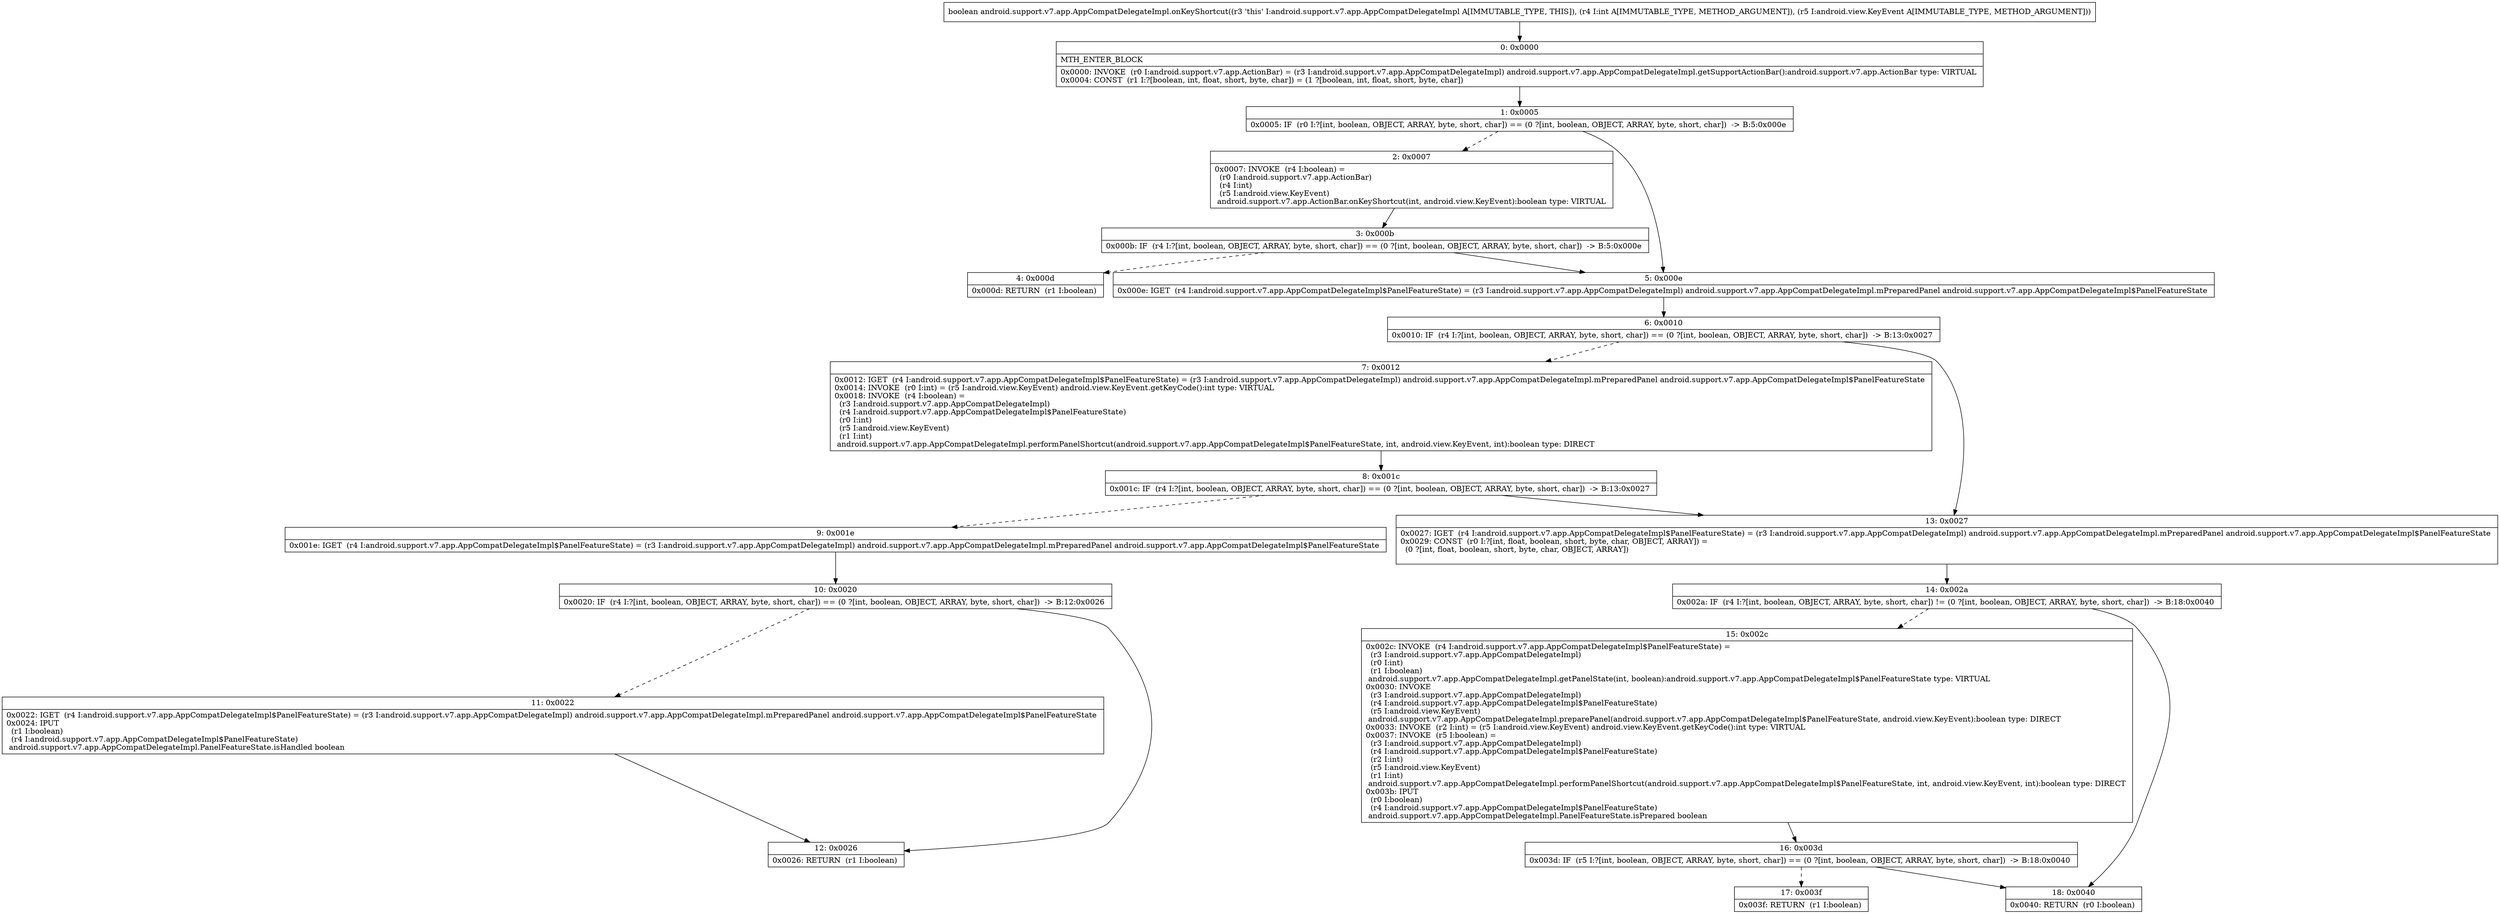 digraph "CFG forandroid.support.v7.app.AppCompatDelegateImpl.onKeyShortcut(ILandroid\/view\/KeyEvent;)Z" {
Node_0 [shape=record,label="{0\:\ 0x0000|MTH_ENTER_BLOCK\l|0x0000: INVOKE  (r0 I:android.support.v7.app.ActionBar) = (r3 I:android.support.v7.app.AppCompatDelegateImpl) android.support.v7.app.AppCompatDelegateImpl.getSupportActionBar():android.support.v7.app.ActionBar type: VIRTUAL \l0x0004: CONST  (r1 I:?[boolean, int, float, short, byte, char]) = (1 ?[boolean, int, float, short, byte, char]) \l}"];
Node_1 [shape=record,label="{1\:\ 0x0005|0x0005: IF  (r0 I:?[int, boolean, OBJECT, ARRAY, byte, short, char]) == (0 ?[int, boolean, OBJECT, ARRAY, byte, short, char])  \-\> B:5:0x000e \l}"];
Node_2 [shape=record,label="{2\:\ 0x0007|0x0007: INVOKE  (r4 I:boolean) = \l  (r0 I:android.support.v7.app.ActionBar)\l  (r4 I:int)\l  (r5 I:android.view.KeyEvent)\l android.support.v7.app.ActionBar.onKeyShortcut(int, android.view.KeyEvent):boolean type: VIRTUAL \l}"];
Node_3 [shape=record,label="{3\:\ 0x000b|0x000b: IF  (r4 I:?[int, boolean, OBJECT, ARRAY, byte, short, char]) == (0 ?[int, boolean, OBJECT, ARRAY, byte, short, char])  \-\> B:5:0x000e \l}"];
Node_4 [shape=record,label="{4\:\ 0x000d|0x000d: RETURN  (r1 I:boolean) \l}"];
Node_5 [shape=record,label="{5\:\ 0x000e|0x000e: IGET  (r4 I:android.support.v7.app.AppCompatDelegateImpl$PanelFeatureState) = (r3 I:android.support.v7.app.AppCompatDelegateImpl) android.support.v7.app.AppCompatDelegateImpl.mPreparedPanel android.support.v7.app.AppCompatDelegateImpl$PanelFeatureState \l}"];
Node_6 [shape=record,label="{6\:\ 0x0010|0x0010: IF  (r4 I:?[int, boolean, OBJECT, ARRAY, byte, short, char]) == (0 ?[int, boolean, OBJECT, ARRAY, byte, short, char])  \-\> B:13:0x0027 \l}"];
Node_7 [shape=record,label="{7\:\ 0x0012|0x0012: IGET  (r4 I:android.support.v7.app.AppCompatDelegateImpl$PanelFeatureState) = (r3 I:android.support.v7.app.AppCompatDelegateImpl) android.support.v7.app.AppCompatDelegateImpl.mPreparedPanel android.support.v7.app.AppCompatDelegateImpl$PanelFeatureState \l0x0014: INVOKE  (r0 I:int) = (r5 I:android.view.KeyEvent) android.view.KeyEvent.getKeyCode():int type: VIRTUAL \l0x0018: INVOKE  (r4 I:boolean) = \l  (r3 I:android.support.v7.app.AppCompatDelegateImpl)\l  (r4 I:android.support.v7.app.AppCompatDelegateImpl$PanelFeatureState)\l  (r0 I:int)\l  (r5 I:android.view.KeyEvent)\l  (r1 I:int)\l android.support.v7.app.AppCompatDelegateImpl.performPanelShortcut(android.support.v7.app.AppCompatDelegateImpl$PanelFeatureState, int, android.view.KeyEvent, int):boolean type: DIRECT \l}"];
Node_8 [shape=record,label="{8\:\ 0x001c|0x001c: IF  (r4 I:?[int, boolean, OBJECT, ARRAY, byte, short, char]) == (0 ?[int, boolean, OBJECT, ARRAY, byte, short, char])  \-\> B:13:0x0027 \l}"];
Node_9 [shape=record,label="{9\:\ 0x001e|0x001e: IGET  (r4 I:android.support.v7.app.AppCompatDelegateImpl$PanelFeatureState) = (r3 I:android.support.v7.app.AppCompatDelegateImpl) android.support.v7.app.AppCompatDelegateImpl.mPreparedPanel android.support.v7.app.AppCompatDelegateImpl$PanelFeatureState \l}"];
Node_10 [shape=record,label="{10\:\ 0x0020|0x0020: IF  (r4 I:?[int, boolean, OBJECT, ARRAY, byte, short, char]) == (0 ?[int, boolean, OBJECT, ARRAY, byte, short, char])  \-\> B:12:0x0026 \l}"];
Node_11 [shape=record,label="{11\:\ 0x0022|0x0022: IGET  (r4 I:android.support.v7.app.AppCompatDelegateImpl$PanelFeatureState) = (r3 I:android.support.v7.app.AppCompatDelegateImpl) android.support.v7.app.AppCompatDelegateImpl.mPreparedPanel android.support.v7.app.AppCompatDelegateImpl$PanelFeatureState \l0x0024: IPUT  \l  (r1 I:boolean)\l  (r4 I:android.support.v7.app.AppCompatDelegateImpl$PanelFeatureState)\l android.support.v7.app.AppCompatDelegateImpl.PanelFeatureState.isHandled boolean \l}"];
Node_12 [shape=record,label="{12\:\ 0x0026|0x0026: RETURN  (r1 I:boolean) \l}"];
Node_13 [shape=record,label="{13\:\ 0x0027|0x0027: IGET  (r4 I:android.support.v7.app.AppCompatDelegateImpl$PanelFeatureState) = (r3 I:android.support.v7.app.AppCompatDelegateImpl) android.support.v7.app.AppCompatDelegateImpl.mPreparedPanel android.support.v7.app.AppCompatDelegateImpl$PanelFeatureState \l0x0029: CONST  (r0 I:?[int, float, boolean, short, byte, char, OBJECT, ARRAY]) = \l  (0 ?[int, float, boolean, short, byte, char, OBJECT, ARRAY])\l \l}"];
Node_14 [shape=record,label="{14\:\ 0x002a|0x002a: IF  (r4 I:?[int, boolean, OBJECT, ARRAY, byte, short, char]) != (0 ?[int, boolean, OBJECT, ARRAY, byte, short, char])  \-\> B:18:0x0040 \l}"];
Node_15 [shape=record,label="{15\:\ 0x002c|0x002c: INVOKE  (r4 I:android.support.v7.app.AppCompatDelegateImpl$PanelFeatureState) = \l  (r3 I:android.support.v7.app.AppCompatDelegateImpl)\l  (r0 I:int)\l  (r1 I:boolean)\l android.support.v7.app.AppCompatDelegateImpl.getPanelState(int, boolean):android.support.v7.app.AppCompatDelegateImpl$PanelFeatureState type: VIRTUAL \l0x0030: INVOKE  \l  (r3 I:android.support.v7.app.AppCompatDelegateImpl)\l  (r4 I:android.support.v7.app.AppCompatDelegateImpl$PanelFeatureState)\l  (r5 I:android.view.KeyEvent)\l android.support.v7.app.AppCompatDelegateImpl.preparePanel(android.support.v7.app.AppCompatDelegateImpl$PanelFeatureState, android.view.KeyEvent):boolean type: DIRECT \l0x0033: INVOKE  (r2 I:int) = (r5 I:android.view.KeyEvent) android.view.KeyEvent.getKeyCode():int type: VIRTUAL \l0x0037: INVOKE  (r5 I:boolean) = \l  (r3 I:android.support.v7.app.AppCompatDelegateImpl)\l  (r4 I:android.support.v7.app.AppCompatDelegateImpl$PanelFeatureState)\l  (r2 I:int)\l  (r5 I:android.view.KeyEvent)\l  (r1 I:int)\l android.support.v7.app.AppCompatDelegateImpl.performPanelShortcut(android.support.v7.app.AppCompatDelegateImpl$PanelFeatureState, int, android.view.KeyEvent, int):boolean type: DIRECT \l0x003b: IPUT  \l  (r0 I:boolean)\l  (r4 I:android.support.v7.app.AppCompatDelegateImpl$PanelFeatureState)\l android.support.v7.app.AppCompatDelegateImpl.PanelFeatureState.isPrepared boolean \l}"];
Node_16 [shape=record,label="{16\:\ 0x003d|0x003d: IF  (r5 I:?[int, boolean, OBJECT, ARRAY, byte, short, char]) == (0 ?[int, boolean, OBJECT, ARRAY, byte, short, char])  \-\> B:18:0x0040 \l}"];
Node_17 [shape=record,label="{17\:\ 0x003f|0x003f: RETURN  (r1 I:boolean) \l}"];
Node_18 [shape=record,label="{18\:\ 0x0040|0x0040: RETURN  (r0 I:boolean) \l}"];
MethodNode[shape=record,label="{boolean android.support.v7.app.AppCompatDelegateImpl.onKeyShortcut((r3 'this' I:android.support.v7.app.AppCompatDelegateImpl A[IMMUTABLE_TYPE, THIS]), (r4 I:int A[IMMUTABLE_TYPE, METHOD_ARGUMENT]), (r5 I:android.view.KeyEvent A[IMMUTABLE_TYPE, METHOD_ARGUMENT])) }"];
MethodNode -> Node_0;
Node_0 -> Node_1;
Node_1 -> Node_2[style=dashed];
Node_1 -> Node_5;
Node_2 -> Node_3;
Node_3 -> Node_4[style=dashed];
Node_3 -> Node_5;
Node_5 -> Node_6;
Node_6 -> Node_7[style=dashed];
Node_6 -> Node_13;
Node_7 -> Node_8;
Node_8 -> Node_9[style=dashed];
Node_8 -> Node_13;
Node_9 -> Node_10;
Node_10 -> Node_11[style=dashed];
Node_10 -> Node_12;
Node_11 -> Node_12;
Node_13 -> Node_14;
Node_14 -> Node_15[style=dashed];
Node_14 -> Node_18;
Node_15 -> Node_16;
Node_16 -> Node_17[style=dashed];
Node_16 -> Node_18;
}

